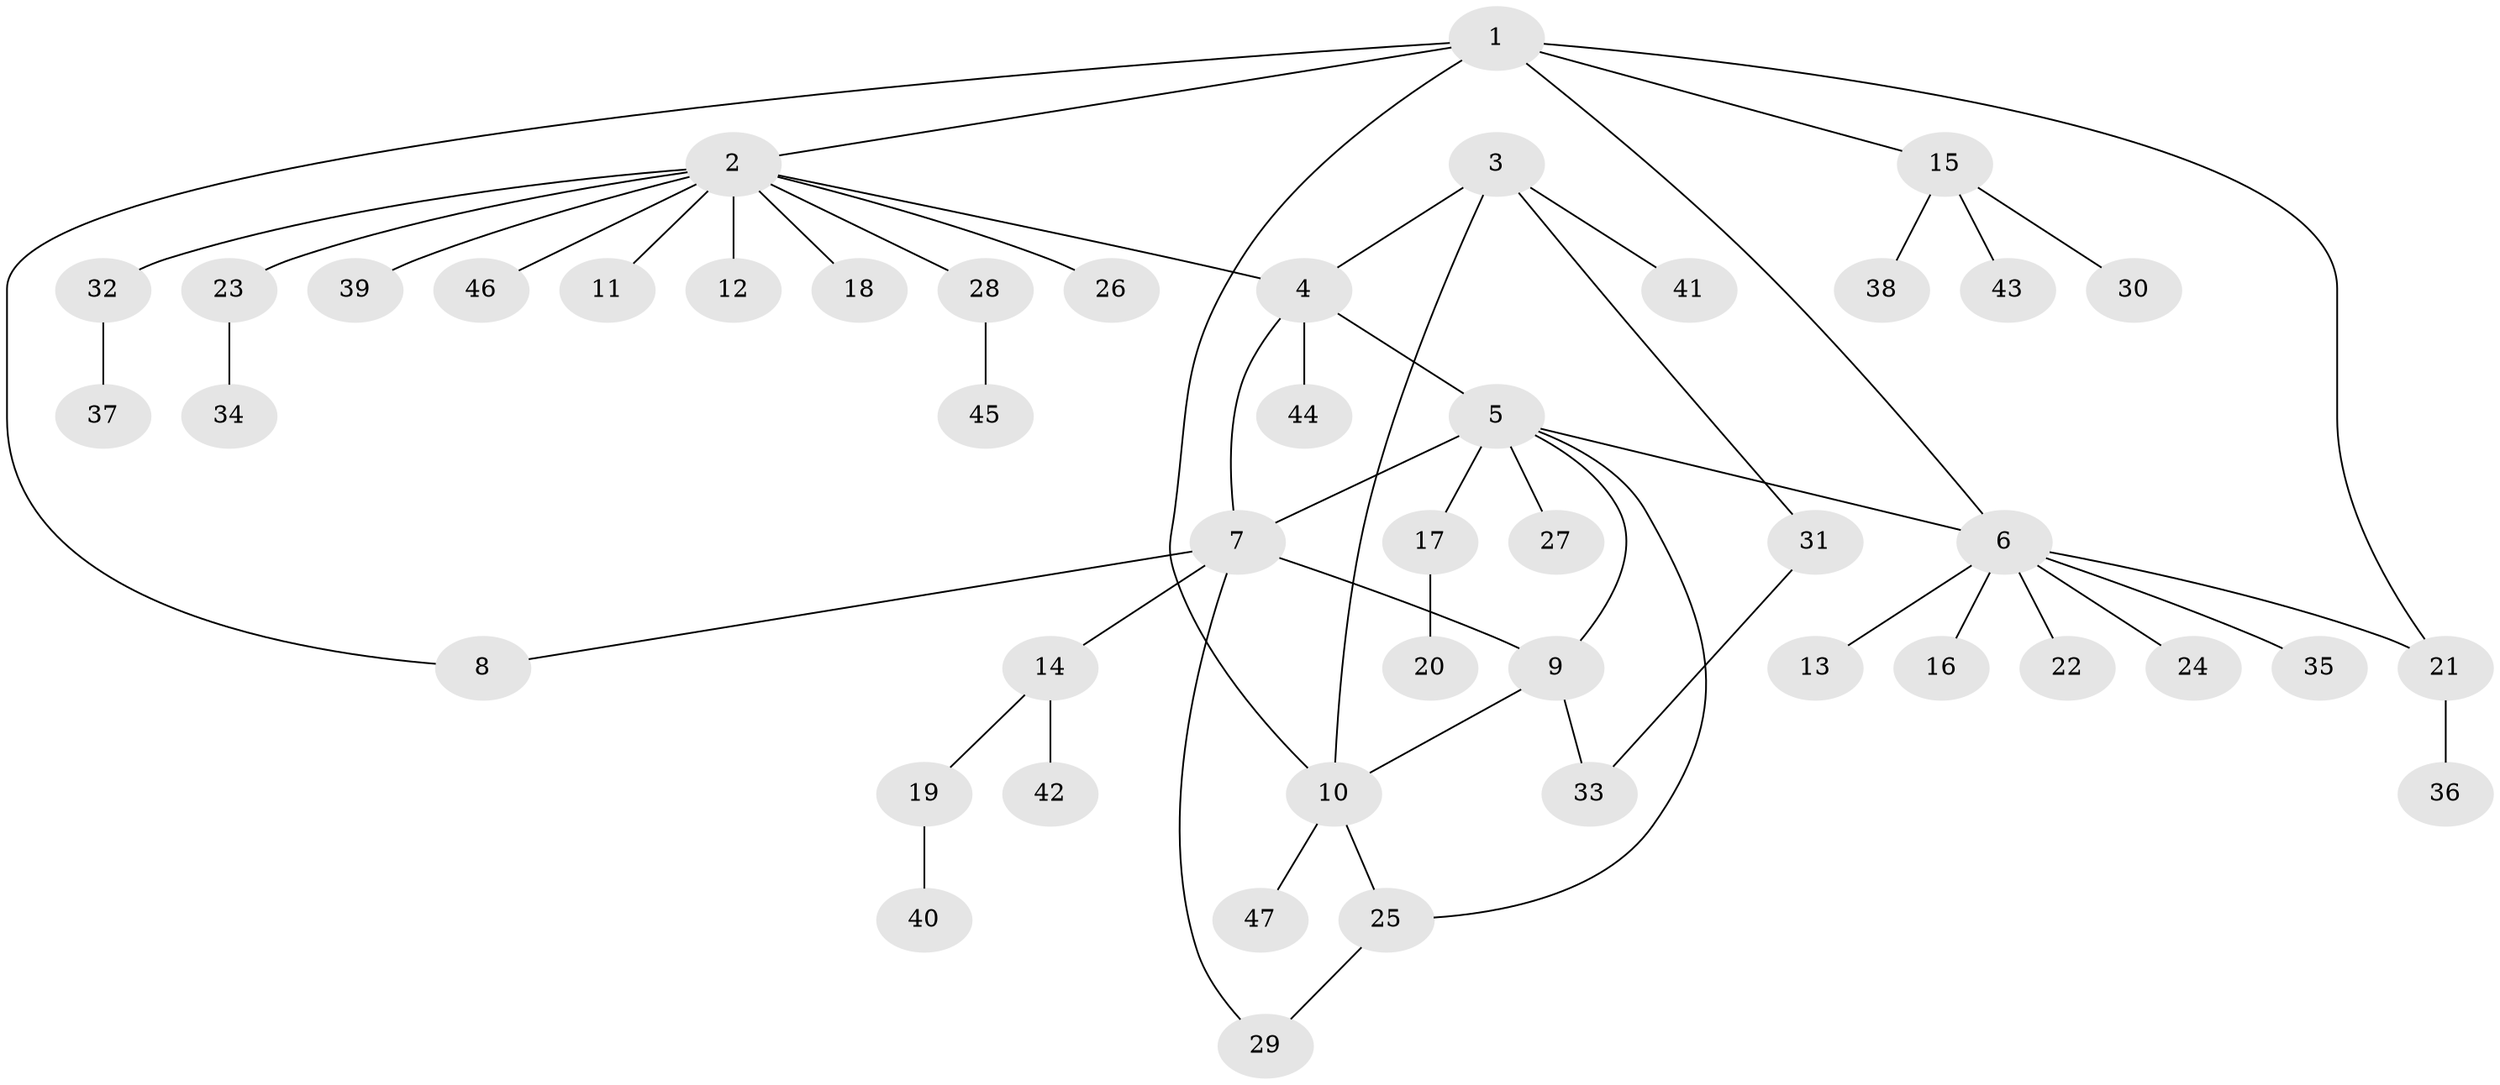 // Generated by graph-tools (version 1.1) at 2025/26/03/09/25 03:26:43]
// undirected, 47 vertices, 56 edges
graph export_dot {
graph [start="1"]
  node [color=gray90,style=filled];
  1;
  2;
  3;
  4;
  5;
  6;
  7;
  8;
  9;
  10;
  11;
  12;
  13;
  14;
  15;
  16;
  17;
  18;
  19;
  20;
  21;
  22;
  23;
  24;
  25;
  26;
  27;
  28;
  29;
  30;
  31;
  32;
  33;
  34;
  35;
  36;
  37;
  38;
  39;
  40;
  41;
  42;
  43;
  44;
  45;
  46;
  47;
  1 -- 2;
  1 -- 6;
  1 -- 8;
  1 -- 10;
  1 -- 15;
  1 -- 21;
  2 -- 4;
  2 -- 11;
  2 -- 12;
  2 -- 18;
  2 -- 23;
  2 -- 26;
  2 -- 28;
  2 -- 32;
  2 -- 39;
  2 -- 46;
  3 -- 4;
  3 -- 10;
  3 -- 31;
  3 -- 41;
  4 -- 5;
  4 -- 7;
  4 -- 44;
  5 -- 6;
  5 -- 7;
  5 -- 9;
  5 -- 17;
  5 -- 25;
  5 -- 27;
  6 -- 13;
  6 -- 16;
  6 -- 21;
  6 -- 22;
  6 -- 24;
  6 -- 35;
  7 -- 8;
  7 -- 9;
  7 -- 14;
  7 -- 29;
  9 -- 10;
  9 -- 33;
  10 -- 25;
  10 -- 47;
  14 -- 19;
  14 -- 42;
  15 -- 30;
  15 -- 38;
  15 -- 43;
  17 -- 20;
  19 -- 40;
  21 -- 36;
  23 -- 34;
  25 -- 29;
  28 -- 45;
  31 -- 33;
  32 -- 37;
}
